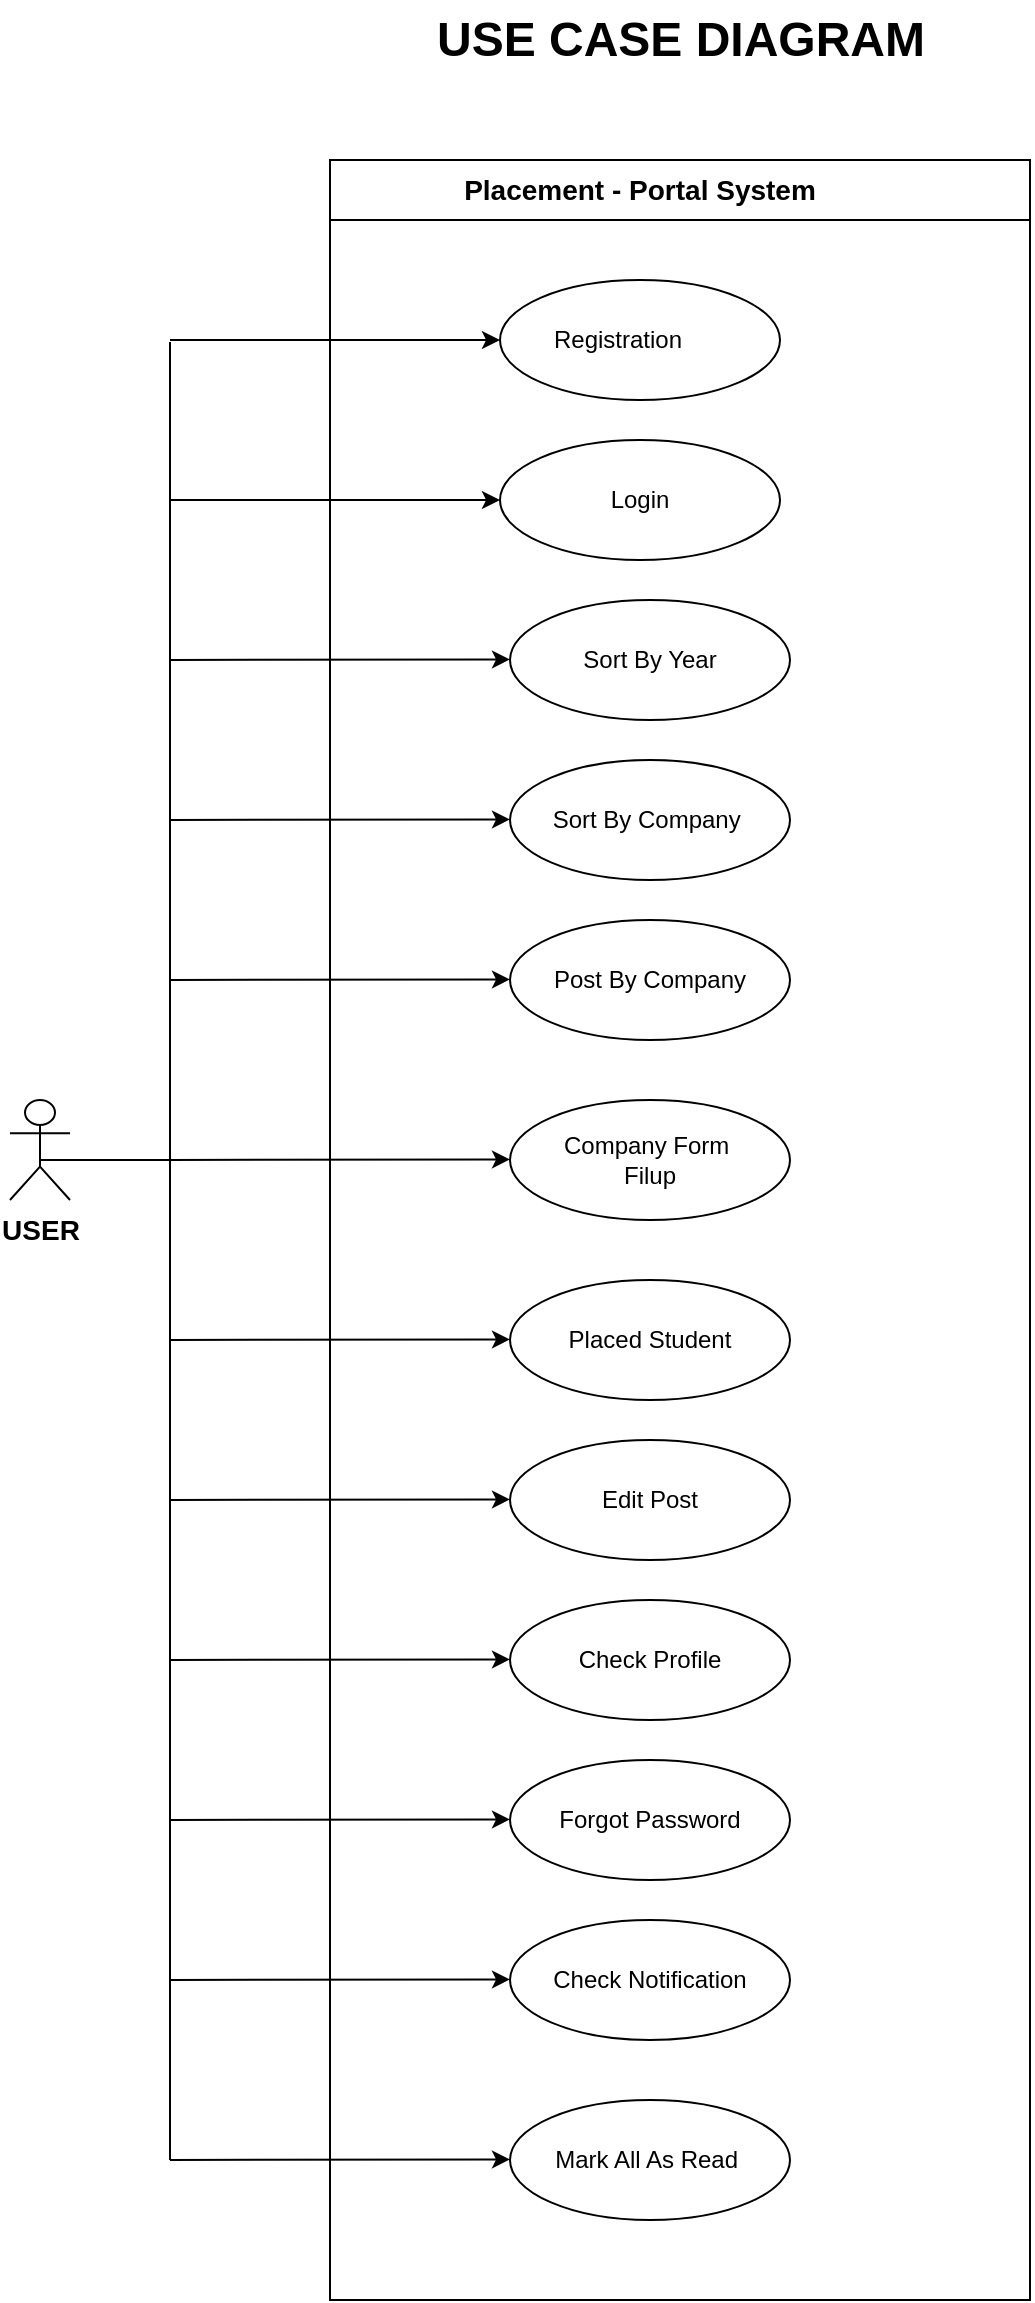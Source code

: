 <mxfile version="24.4.0" type="github">
  <diagram name="Page-1" id="cjtkPXS3kK5iaGHI_icv">
    <mxGraphModel dx="1173" dy="624" grid="1" gridSize="10" guides="1" tooltips="1" connect="1" arrows="1" fold="1" page="1" pageScale="1" pageWidth="827" pageHeight="1169" math="0" shadow="0">
      <root>
        <mxCell id="0" />
        <mxCell id="1" parent="0" />
        <mxCell id="xgnxlHxDdDhOVvQah_eT-2" value="" style="rounded=0;whiteSpace=wrap;html=1;" parent="1" vertex="1">
          <mxGeometry x="240" y="90" width="350" height="1070" as="geometry" />
        </mxCell>
        <mxCell id="xgnxlHxDdDhOVvQah_eT-3" value="" style="endArrow=none;html=1;rounded=0;entryX=1;entryY=0.028;entryDx=0;entryDy=0;entryPerimeter=0;" parent="1" edge="1" target="xgnxlHxDdDhOVvQah_eT-2">
          <mxGeometry width="50" height="50" relative="1" as="geometry">
            <mxPoint x="240" y="120" as="sourcePoint" />
            <mxPoint x="560" y="120" as="targetPoint" />
          </mxGeometry>
        </mxCell>
        <mxCell id="xgnxlHxDdDhOVvQah_eT-4" value="&lt;b&gt;&lt;font style=&quot;font-size: 14px;&quot;&gt;Placement - Portal System&lt;/font&gt;&lt;/b&gt;" style="text;html=1;align=center;verticalAlign=middle;whiteSpace=wrap;rounded=0;" parent="1" vertex="1">
          <mxGeometry x="290" y="90" width="210" height="30" as="geometry" />
        </mxCell>
        <mxCell id="xgnxlHxDdDhOVvQah_eT-5" value="" style="ellipse;whiteSpace=wrap;html=1;" parent="1" vertex="1">
          <mxGeometry x="325" y="150" width="140" height="60" as="geometry" />
        </mxCell>
        <mxCell id="xgnxlHxDdDhOVvQah_eT-6" value="Sort By Company&amp;nbsp;" style="ellipse;whiteSpace=wrap;html=1;" parent="1" vertex="1">
          <mxGeometry x="330" y="390" width="140" height="60" as="geometry" />
        </mxCell>
        <mxCell id="xgnxlHxDdDhOVvQah_eT-7" value="Sort By Year" style="ellipse;whiteSpace=wrap;html=1;" parent="1" vertex="1">
          <mxGeometry x="330" y="310" width="140" height="60" as="geometry" />
        </mxCell>
        <mxCell id="xgnxlHxDdDhOVvQah_eT-8" value="" style="ellipse;whiteSpace=wrap;html=1;" parent="1" vertex="1">
          <mxGeometry x="325" y="230" width="140" height="60" as="geometry" />
        </mxCell>
        <mxCell id="xgnxlHxDdDhOVvQah_eT-9" value="Post By Company" style="ellipse;whiteSpace=wrap;html=1;" parent="1" vertex="1">
          <mxGeometry x="330" y="470" width="140" height="60" as="geometry" />
        </mxCell>
        <mxCell id="xgnxlHxDdDhOVvQah_eT-10" value="Mark All As Read&amp;nbsp;" style="ellipse;whiteSpace=wrap;html=1;" parent="1" vertex="1">
          <mxGeometry x="330" y="1060" width="140" height="60" as="geometry" />
        </mxCell>
        <mxCell id="xgnxlHxDdDhOVvQah_eT-11" value="Company Form&amp;nbsp;&lt;div&gt;Filup&lt;/div&gt;" style="ellipse;whiteSpace=wrap;html=1;" parent="1" vertex="1">
          <mxGeometry x="330" y="560" width="140" height="60" as="geometry" />
        </mxCell>
        <mxCell id="xgnxlHxDdDhOVvQah_eT-12" value="Placed Student" style="ellipse;whiteSpace=wrap;html=1;" parent="1" vertex="1">
          <mxGeometry x="330" y="650" width="140" height="60" as="geometry" />
        </mxCell>
        <mxCell id="xgnxlHxDdDhOVvQah_eT-13" value="Edit Post" style="ellipse;whiteSpace=wrap;html=1;" parent="1" vertex="1">
          <mxGeometry x="330" y="730" width="140" height="60" as="geometry" />
        </mxCell>
        <mxCell id="xgnxlHxDdDhOVvQah_eT-14" value="Check Profile" style="ellipse;whiteSpace=wrap;html=1;" parent="1" vertex="1">
          <mxGeometry x="330" y="810" width="140" height="60" as="geometry" />
        </mxCell>
        <mxCell id="xgnxlHxDdDhOVvQah_eT-15" value="Forgot Password" style="ellipse;whiteSpace=wrap;html=1;" parent="1" vertex="1">
          <mxGeometry x="330" y="890" width="140" height="60" as="geometry" />
        </mxCell>
        <mxCell id="xgnxlHxDdDhOVvQah_eT-16" value="Check Notification" style="ellipse;whiteSpace=wrap;html=1;" parent="1" vertex="1">
          <mxGeometry x="330" y="970" width="140" height="60" as="geometry" />
        </mxCell>
        <mxCell id="xOxTaKVjZuy2vVE4o-DI-1" value="Registration" style="text;html=1;align=center;verticalAlign=middle;whiteSpace=wrap;rounded=0;" parent="1" vertex="1">
          <mxGeometry x="354" y="165" width="60" height="30" as="geometry" />
        </mxCell>
        <mxCell id="xOxTaKVjZuy2vVE4o-DI-2" value="Login" style="text;html=1;align=center;verticalAlign=middle;whiteSpace=wrap;rounded=0;" parent="1" vertex="1">
          <mxGeometry x="365" y="245" width="60" height="30" as="geometry" />
        </mxCell>
        <mxCell id="Wr-G2jxuEDugp_14GT5f-4" value="" style="endArrow=none;html=1;rounded=0;exitX=0.5;exitY=0.5;exitDx=0;exitDy=0;exitPerimeter=0;" edge="1" parent="1">
          <mxGeometry width="50" height="50" relative="1" as="geometry">
            <mxPoint x="95" y="590" as="sourcePoint" />
            <mxPoint x="160" y="590" as="targetPoint" />
          </mxGeometry>
        </mxCell>
        <mxCell id="Wr-G2jxuEDugp_14GT5f-5" value="" style="endArrow=none;html=1;rounded=0;" edge="1" parent="1">
          <mxGeometry width="50" height="50" relative="1" as="geometry">
            <mxPoint x="160" y="1090" as="sourcePoint" />
            <mxPoint x="160" y="181" as="targetPoint" />
          </mxGeometry>
        </mxCell>
        <mxCell id="Wr-G2jxuEDugp_14GT5f-7" value="" style="endArrow=classic;html=1;rounded=0;entryX=0;entryY=0.5;entryDx=0;entryDy=0;" edge="1" parent="1" target="xgnxlHxDdDhOVvQah_eT-5">
          <mxGeometry width="50" height="50" relative="1" as="geometry">
            <mxPoint x="160" y="180" as="sourcePoint" />
            <mxPoint x="210" y="110" as="targetPoint" />
          </mxGeometry>
        </mxCell>
        <mxCell id="Wr-G2jxuEDugp_14GT5f-8" value="" style="endArrow=classic;html=1;rounded=0;entryX=0;entryY=0.5;entryDx=0;entryDy=0;" edge="1" parent="1" target="xgnxlHxDdDhOVvQah_eT-8">
          <mxGeometry width="50" height="50" relative="1" as="geometry">
            <mxPoint x="160" y="260" as="sourcePoint" />
            <mxPoint x="330" y="270" as="targetPoint" />
          </mxGeometry>
        </mxCell>
        <mxCell id="Wr-G2jxuEDugp_14GT5f-9" value="" style="endArrow=classic;html=1;rounded=0;entryX=0;entryY=0.5;entryDx=0;entryDy=0;" edge="1" parent="1">
          <mxGeometry width="50" height="50" relative="1" as="geometry">
            <mxPoint x="160" y="340" as="sourcePoint" />
            <mxPoint x="330" y="339.71" as="targetPoint" />
          </mxGeometry>
        </mxCell>
        <mxCell id="Wr-G2jxuEDugp_14GT5f-10" value="" style="endArrow=classic;html=1;rounded=0;entryX=0;entryY=0.5;entryDx=0;entryDy=0;" edge="1" parent="1">
          <mxGeometry width="50" height="50" relative="1" as="geometry">
            <mxPoint x="160" y="420" as="sourcePoint" />
            <mxPoint x="330" y="419.71" as="targetPoint" />
          </mxGeometry>
        </mxCell>
        <mxCell id="Wr-G2jxuEDugp_14GT5f-11" value="" style="endArrow=classic;html=1;rounded=0;entryX=0;entryY=0.5;entryDx=0;entryDy=0;" edge="1" parent="1">
          <mxGeometry width="50" height="50" relative="1" as="geometry">
            <mxPoint x="160" y="500" as="sourcePoint" />
            <mxPoint x="330" y="499.71" as="targetPoint" />
          </mxGeometry>
        </mxCell>
        <mxCell id="Wr-G2jxuEDugp_14GT5f-12" value="" style="endArrow=classic;html=1;rounded=0;entryX=0;entryY=0.5;entryDx=0;entryDy=0;" edge="1" parent="1">
          <mxGeometry width="50" height="50" relative="1" as="geometry">
            <mxPoint x="160" y="590" as="sourcePoint" />
            <mxPoint x="330" y="589.71" as="targetPoint" />
          </mxGeometry>
        </mxCell>
        <mxCell id="Wr-G2jxuEDugp_14GT5f-13" value="" style="endArrow=classic;html=1;rounded=0;entryX=0;entryY=0.5;entryDx=0;entryDy=0;" edge="1" parent="1">
          <mxGeometry width="50" height="50" relative="1" as="geometry">
            <mxPoint x="160" y="680" as="sourcePoint" />
            <mxPoint x="330" y="679.71" as="targetPoint" />
          </mxGeometry>
        </mxCell>
        <mxCell id="Wr-G2jxuEDugp_14GT5f-14" value="" style="endArrow=classic;html=1;rounded=0;entryX=0;entryY=0.5;entryDx=0;entryDy=0;" edge="1" parent="1">
          <mxGeometry width="50" height="50" relative="1" as="geometry">
            <mxPoint x="160" y="760" as="sourcePoint" />
            <mxPoint x="330" y="759.71" as="targetPoint" />
          </mxGeometry>
        </mxCell>
        <mxCell id="Wr-G2jxuEDugp_14GT5f-15" value="" style="endArrow=classic;html=1;rounded=0;entryX=0;entryY=0.5;entryDx=0;entryDy=0;" edge="1" parent="1">
          <mxGeometry width="50" height="50" relative="1" as="geometry">
            <mxPoint x="160" y="840" as="sourcePoint" />
            <mxPoint x="330" y="839.71" as="targetPoint" />
          </mxGeometry>
        </mxCell>
        <mxCell id="Wr-G2jxuEDugp_14GT5f-16" value="" style="endArrow=classic;html=1;rounded=0;entryX=0;entryY=0.5;entryDx=0;entryDy=0;" edge="1" parent="1">
          <mxGeometry width="50" height="50" relative="1" as="geometry">
            <mxPoint x="160" y="920" as="sourcePoint" />
            <mxPoint x="330" y="919.71" as="targetPoint" />
          </mxGeometry>
        </mxCell>
        <mxCell id="Wr-G2jxuEDugp_14GT5f-17" value="" style="endArrow=classic;html=1;rounded=0;entryX=0;entryY=0.5;entryDx=0;entryDy=0;" edge="1" parent="1">
          <mxGeometry width="50" height="50" relative="1" as="geometry">
            <mxPoint x="160" y="1000" as="sourcePoint" />
            <mxPoint x="330" y="999.71" as="targetPoint" />
          </mxGeometry>
        </mxCell>
        <mxCell id="Wr-G2jxuEDugp_14GT5f-18" value="" style="endArrow=classic;html=1;rounded=0;entryX=0;entryY=0.5;entryDx=0;entryDy=0;" edge="1" parent="1">
          <mxGeometry width="50" height="50" relative="1" as="geometry">
            <mxPoint x="160" y="1090" as="sourcePoint" />
            <mxPoint x="330" y="1089.71" as="targetPoint" />
          </mxGeometry>
        </mxCell>
        <mxCell id="Wr-G2jxuEDugp_14GT5f-32" value="&lt;font style=&quot;font-size: 14px;&quot;&gt;&lt;b&gt;USER&lt;/b&gt;&lt;/font&gt;" style="shape=umlActor;verticalLabelPosition=bottom;verticalAlign=top;html=1;outlineConnect=0;" vertex="1" parent="1">
          <mxGeometry x="80" y="560" width="30" height="50" as="geometry" />
        </mxCell>
        <mxCell id="Wr-G2jxuEDugp_14GT5f-33" value="&lt;b&gt;&lt;font style=&quot;font-size: 24px;&quot;&gt;USE CASE DIAGRAM&lt;/font&gt;&lt;/b&gt;" style="text;html=1;align=center;verticalAlign=middle;resizable=0;points=[];autosize=1;strokeColor=none;fillColor=none;" vertex="1" parent="1">
          <mxGeometry x="280" y="10" width="270" height="40" as="geometry" />
        </mxCell>
      </root>
    </mxGraphModel>
  </diagram>
</mxfile>
